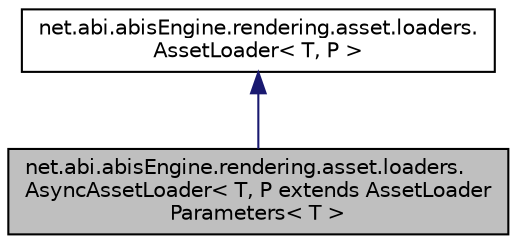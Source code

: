 digraph "net.abi.abisEngine.rendering.asset.loaders.AsyncAssetLoader&lt; T, P extends AssetLoaderParameters&lt; T &gt;"
{
 // LATEX_PDF_SIZE
  edge [fontname="Helvetica",fontsize="10",labelfontname="Helvetica",labelfontsize="10"];
  node [fontname="Helvetica",fontsize="10",shape=record];
  Node1 [label="net.abi.abisEngine.rendering.asset.loaders.\lAsyncAssetLoader\< T, P extends AssetLoader\lParameters\< T \>",height=0.2,width=0.4,color="black", fillcolor="grey75", style="filled", fontcolor="black",tooltip=" "];
  Node2 -> Node1 [dir="back",color="midnightblue",fontsize="10",style="solid",fontname="Helvetica"];
  Node2 [label="net.abi.abisEngine.rendering.asset.loaders.\lAssetLoader\< T, P \>",height=0.2,width=0.4,color="black", fillcolor="white", style="filled",URL="$d5/d06/classnet_1_1abi_1_1abis_engine_1_1rendering_1_1asset_1_1loaders_1_1_asset_loader.html",tooltip=" "];
}
